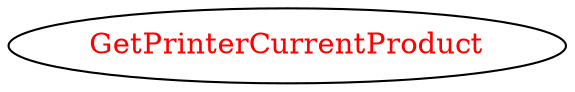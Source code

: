 digraph dependencyGraph {
 concentrate=true;
 ranksep="2.0";
 rankdir="LR"; 
 splines="ortho";
"GetPrinterCurrentProduct" [fontcolor="red"];
}